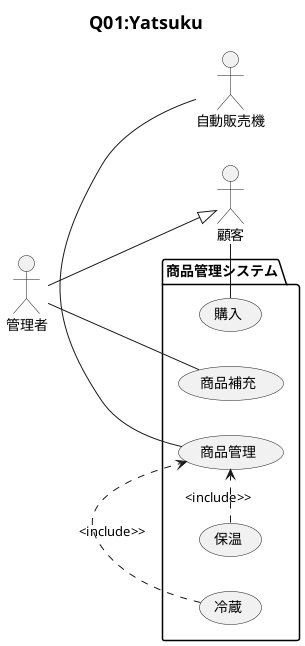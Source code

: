 @startuml Q01.png

title <size:18>Q01:Yatsuku</size>

actor 顧客 as user
actor 管理者 as admin
actor 自動販売機 as vendingmachine
user <|-up- admin

left to right direction

package "商品管理システム" {
	usecase (購入) as buyCase
	usecase (商品補充) as supplyCase
	usecase (商品管理) as merchandisecontrolCase
	usecase (保温) as keepwarm
	usecase (冷蔵) as keepcold

	user -ri- buyCase
	admin -ri- supplyCase
	vendingmachine -le- merchandisecontrolCase

	merchandisecontrolCase <.le. keepwarm : <include>>
	merchandisecontrolCase <.le. keepcold : <include>>
}
@enduml
